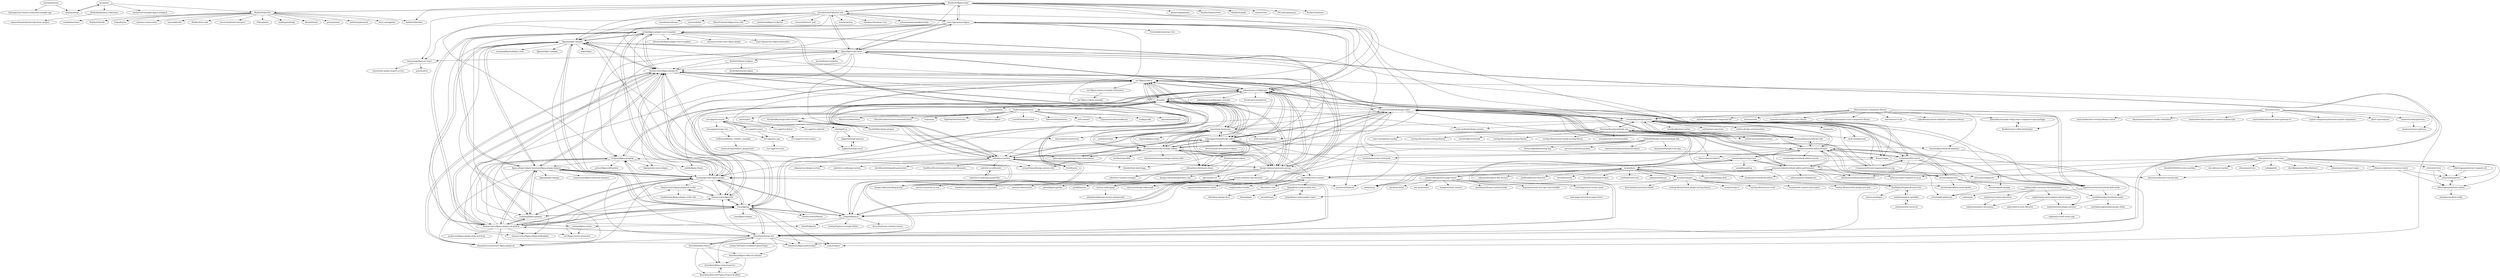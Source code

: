 digraph G {
"BuilderIO/figma-html" -> "BuilderIO/mitosis" ["e"=1]
"BuilderIO/figma-html" -> "BuilderIO/builder" ["e"=1]
"BuilderIO/figma-html" -> "bernaferrari/FigmaToCode"
"BuilderIO/figma-html" -> "react-figma/react-figma"
"BuilderIO/figma-html" -> "plasmicapp/plasmic" ["e"=1]
"BuilderIO/figma-html" -> "BuilderIO/jsx-lite"
"BuilderIO/figma-html" -> "BuilderIO/partytown" ["e"=1]
"BuilderIO/figma-html" -> "mikaelvesavuori/figmagic"
"BuilderIO/figma-html" -> "figma/figma-api-demo"
"BuilderIO/figma-html" -> "figma/plugin-samples"
"BuilderIO/figma-html" -> "six7/figma-tokens"
"BuilderIO/figma-html" -> "BuilderIO/qwik" ["e"=1]
"BuilderIO/figma-html" -> "kazuyaseki/figma-to-react"
"BuilderIO/figma-html" -> "rowyio/rowy" ["e"=1]
"BuilderIO/figma-html" -> "CKGrafico/papanasi"
"react-figma/react-figma" -> "figma/figma-api-demo"
"react-figma/react-figma" -> "mikaelvesavuori/figmagic"
"react-figma/react-figma" -> "figma/plugin-samples"
"react-figma/react-figma" -> "bernaferrari/FigmaToCode"
"react-figma/react-figma" -> "braposo/figma-graphql"
"react-figma/react-figma" -> "BuilderIO/figma-html"
"react-figma/react-figma" -> "yuanqing/create-figma-plugin"
"react-figma/react-figma" -> "FormidableLabs/react-live" ["e"=1]
"react-figma/react-figma" -> "thomas-lowry/figma-plugin-ds"
"react-figma/react-figma" -> "modulz/stitches" ["e"=1]
"react-figma/react-figma" -> "system-ui/theme-ui" ["e"=1]
"react-figma/react-figma" -> "styled-system/styled-system" ["e"=1]
"react-figma/react-figma" -> "seek-oss/vanilla-extract" ["e"=1]
"react-figma/react-figma" -> "seek-oss/playroom" ["e"=1]
"react-figma/react-figma" -> "nirsky/figma-plugin-react-template"
"liaisonjs/liaison" -> "liaisonjs/react-liaison-realworld-example-app"
"liaisonjs/liaison" -> "deeprjs/deepr"
"yuanqing/figma-plugins" -> "figma-plugin-helper-functions/figma-plugin-helpers"
"yuanqing/figma-plugins" -> "yuanqing/create-figma-plugin"
"yuanqing/figma-plugins" -> "thomas-lowry/figma-plugins-on-github"
"yuanqing/figma-plugins" -> "rsms/figplug"
"yuanqing/figma-plugins" -> "thomas-lowry/figma-plugin-ds"
"figma/plugin-samples" -> "thomas-lowry/figma-plugin-ds"
"figma/plugin-samples" -> "thomas-lowry/figma-plugins-on-github"
"figma/plugin-samples" -> "yuanqing/create-figma-plugin"
"figma/plugin-samples" -> "figma-plugin-helper-functions/figma-plugin-helpers"
"figma/plugin-samples" -> "yuanqing/figma-plugins"
"figma/plugin-samples" -> "nirsky/figma-plugin-react-template"
"figma/plugin-samples" -> "rsms/figplug"
"figma/plugin-samples" -> "figma/figma-api-demo"
"figma/plugin-samples" -> "yuanqing/figma-plugins-stats"
"figma/plugin-samples" -> "thomas-lowry/figma-plugin-boilerplate"
"figma/plugin-samples" -> "thomas-lowry/figsvelte"
"figma/plugin-samples" -> "destefanis/design-lint"
"figma/plugin-samples" -> "jongold/figma-js"
"figma/plugin-samples" -> "figma/widget-samples"
"figma/plugin-samples" -> "skpm/skpm" ["e"=1]
"chantastic/sites" -> "chantastic/reactpatterns"
"chantastic/sites" -> "chantastic/react-patterns"
"chantastic/sites" -> "storybookjs/design-system"
"chantastic/sites" -> "kentcdodds/react-testing-library-course" ["e"=1]
"chantastic/sites" -> "ohansemmanuel/react-hooks-cheatsheet" ["e"=1]
"chantastic/sites" -> "humanwhocodes/computer-science-in-javascript" ["e"=1]
"chantastic/sites" -> "kentcdodds/advanced-react-patterns-v2" ["e"=1]
"chantastic/sites" -> "styled-components/awesome-styled-components" ["e"=1]
"chantastic/sites" -> "phuoc-ng/csslayout" ["e"=1]
"chromaui/learnstorybook.com" -> "storybookjs/design-system"
"chromaui/learnstorybook.com" -> "chromaui/learnstorybook-code"
"chromaui/learnstorybook.com" -> "ComponentDriven/componentdriven.org"
"chromaui/learnstorybook.com" -> "styled-system/styled-system" ["e"=1]
"chromaui/learnstorybook.com" -> "testing-library/react-testing-library" ["e"=1]
"chromaui/learnstorybook.com" -> "storybookjs/storybook" ["e"=1]
"chromaui/learnstorybook.com" -> "testing-library/dom-testing-library" ["e"=1]
"chromaui/learnstorybook.com" -> "system-ui/theme-ui" ["e"=1]
"chromaui/learnstorybook.com" -> "seek-oss/playroom" ["e"=1]
"chromaui/learnstorybook.com" -> "storybookjs/storybook-deployer"
"chromaui/learnstorybook.com" -> "mswjs/msw" ["e"=1]
"chromaui/learnstorybook.com" -> "testing-library/react-hooks-testing-library" ["e"=1]
"chromaui/learnstorybook.com" -> "UX-and-I/storybook-design-token"
"chromaui/learnstorybook.com" -> "bvaughn/react-error-boundary" ["e"=1]
"chromaui/learnstorybook.com" -> "react-spring/react-spring" ["e"=1]
"HaikuTeam/animator" -> "diez/diez"
"HaikuTeam/animator" -> "synfig/synfig" ["e"=1]
"HaikuTeam/animator" -> "alyssaxuu/motionity" ["e"=1]
"HaikuTeam/animator" -> "MaurycyLiebner/enve" ["e"=1]
"HaikuTeam/animator" -> "SimonSchubert/LinuxCommandLibrary" ["e"=1]
"HaikuTeam/animator" -> "rive-app/rive-wasm"
"HaikuTeam/animator" -> "mojs/mojs" ["e"=1]
"HaikuTeam/animator" -> "RajSolai/TextSnatcher" ["e"=1]
"HaikuTeam/animator" -> "LottieFiles/lottie-player" ["e"=1]
"HaikuTeam/animator" -> "spirit/spirit"
"HaikuTeam/animator" -> "LottieFiles/lottie-react" ["e"=1]
"HaikuTeam/animator" -> "NatronGitHub/Natron" ["e"=1]
"HaikuTeam/animator" -> "still-scene/t3" ["e"=1]
"HaikuTeam/animator" -> "rgossiaux/svelte-headlessui" ["e"=1]
"HaikuTeam/animator" -> "Pixofield/keyshape-lottie-format"
"Shopify/polaris-tokens" -> "salesforce-ux/theo-example"
"Shopify/polaris-tokens" -> "design-tokens/working-group"
"Shopify/polaris-tokens" -> "didoo/style-dictionary-demo"
"amzn/style-dictionary" -> "salesforce-ux/theo"
"amzn/style-dictionary" -> "design-tokens/community-group"
"amzn/style-dictionary" -> "sturobson/Awesome-Design-Tokens"
"amzn/style-dictionary" -> "lukasoppermann/design-tokens"
"amzn/style-dictionary" -> "six7/figma-tokens"
"amzn/style-dictionary" -> "diez/diez"
"amzn/style-dictionary" -> "didoo/style-dictionary-demo"
"amzn/style-dictionary" -> "mikaelvesavuori/figmagic"
"amzn/style-dictionary" -> "modulz/stitches" ["e"=1]
"amzn/style-dictionary" -> "styled-system/styled-system" ["e"=1]
"amzn/style-dictionary" -> "argyleink/open-props" ["e"=1]
"amzn/style-dictionary" -> "amzn/sketch-constructor" ["e"=1]
"amzn/style-dictionary" -> "frctl/fractal" ["e"=1]
"amzn/style-dictionary" -> "seek-oss/vanilla-extract" ["e"=1]
"amzn/style-dictionary" -> "UX-and-I/storybook-design-token"
"diez/diez" -> "design-tokens/community-group"
"diez/diez" -> "salesforce-ux/theo"
"diez/diez" -> "amzn/style-dictionary"
"diez/diez" -> "sturobson/Awesome-Design-Tokens"
"diez/diez" -> "mikaelvesavuori/figmagic"
"diez/diez" -> "lukasoppermann/design-tokens"
"diez/diez" -> "six7/figma-tokens"
"diez/diez" -> "UX-and-I/storybook-design-token"
"diez/diez" -> "seek-oss/braid-design-system" ["e"=1]
"diez/diez" -> "amzn/sketch-constructor" ["e"=1]
"diez/diez" -> "thomas-lowry/figma-plugin-ds"
"diez/diez" -> "frctl/fractal" ["e"=1]
"diez/diez" -> "ui-js/chromatic"
"diez/diez" -> "HaikuTeam/animator"
"diez/diez" -> "mrmartineau/design-system-utils" ["e"=1]
"six7/figma-tokens" -> "lukasoppermann/design-tokens"
"six7/figma-tokens" -> "design-tokens/community-group"
"six7/figma-tokens" -> "mikaelvesavuori/figmagic"
"six7/figma-tokens" -> "sturobson/Awesome-Design-Tokens"
"six7/figma-tokens" -> "amzn/style-dictionary"
"six7/figma-tokens" -> "thomas-lowry/figma-plugin-ds"
"six7/figma-tokens" -> "salesforce-ux/theo"
"six7/figma-tokens" -> "thomas-lowry/figma-plugins-on-github"
"six7/figma-tokens" -> "destefanis/design-lint"
"six7/figma-tokens" -> "yuanqing/create-figma-plugin"
"six7/figma-tokens" -> "UX-and-I/storybook-design-token"
"six7/figma-tokens" -> "six7/figma-tokens-example-tailwindcss"
"six7/figma-tokens" -> "lukasoppermann/design-token-transformer"
"six7/figma-tokens" -> "diez/diez"
"six7/figma-tokens" -> "figma/plugin-samples"
"salesforce-ux/theo" -> "amzn/style-dictionary"
"salesforce-ux/theo" -> "sturobson/Awesome-Design-Tokens"
"salesforce-ux/theo" -> "design-tokens/community-group"
"salesforce-ux/theo" -> "diez/diez"
"salesforce-ux/theo" -> "mikaelvesavuori/figmagic"
"salesforce-ux/theo" -> "frctl/fractal" ["e"=1]
"salesforce-ux/theo" -> "lukasoppermann/design-tokens"
"salesforce-ux/theo" -> "salesforce-ux/design-system" ["e"=1]
"salesforce-ux/theo" -> "viljamis/vue-design-system" ["e"=1]
"salesforce-ux/theo" -> "six7/figma-tokens"
"salesforce-ux/theo" -> "salesforce-ux/blender"
"salesforce-ux/theo" -> "brainly/html-sketchapp" ["e"=1]
"salesforce-ux/theo" -> "davidhund/styleguide-generators" ["e"=1]
"salesforce-ux/theo" -> "mrmartineau/design-system-utils" ["e"=1]
"salesforce-ux/theo" -> "bradfrost/frontend-guidelines-questionnaire" ["e"=1]
"bernaferrari/FigmaToCode" -> "BuilderIO/figma-html"
"bernaferrari/FigmaToCode" -> "react-figma/react-figma"
"bernaferrari/FigmaToCode" -> "figma/figma-api-demo"
"bernaferrari/FigmaToCode" -> "erluxman/awesomefluttertips" ["e"=1]
"bernaferrari/FigmaToCode" -> "figma/plugin-samples"
"bernaferrari/FigmaToCode" -> "romefrontend/rome" ["e"=1]
"bernaferrari/FigmaToCode" -> "microsoft/fast" ["e"=1]
"bernaferrari/FigmaToCode" -> "KlausSchaefers/figma-low-code" ["e"=1]
"bernaferrari/FigmaToCode" -> "mikaelvesavuori/figmagic"
"bernaferrari/FigmaToCode" -> "aloisdeniel/figma-to-flutter" ["e"=1]
"bernaferrari/FigmaToCode" -> "rrousselGit/river_pod" ["e"=1]
"bernaferrari/FigmaToCode" -> "kazuyaseki/figma-to-react"
"bernaferrari/FigmaToCode" -> "thomas-lowry/figma-plugin-ds"
"bernaferrari/FigmaToCode" -> "leoafarias/fvm" ["e"=1]
"bernaferrari/FigmaToCode" -> "Parabeac/Parabeac-Core" ["e"=1]
"BuilderIO/jsx-lite" -> "natemoo-re/microsite" ["e"=1]
"BuilderIO/jsx-lite" -> "ryansolid/solid" ["e"=1]
"BuilderIO/jsx-lite" -> "BuilderIO/builder" ["e"=1]
"BuilderIO/jsx-lite" -> "BuilderIO/vscode"
"BuilderIO/jsx-lite" -> "BuilderIO/figma-html"
"BuilderIO/jsx-lite" -> "steveruizok/state-designer" ["e"=1]
"BuilderIO/jsx-lite" -> "3Shain/kairo"
"BuilderIO/jsx-lite" -> "malinajs/malinajs" ["e"=1]
"BuilderIO/jsx-lite" -> "blocks/blocks" ["e"=1]
"BuilderIO/jsx-lite" -> "preactjs/wmr" ["e"=1]
"BuilderIO/jsx-lite" -> "matthewp/haunted" ["e"=1]
"BuilderIO/jsx-lite" -> "react-spring/jotai" ["e"=1]
"BuilderIO/jsx-lite" -> "mohebifar/vidact" ["e"=1]
"BuilderIO/jsx-lite" -> "BuilderIO/build."
"BuilderIO/jsx-lite" -> "kripod/otion" ["e"=1]
"storybookjs/design-system" -> "chromaui/learnstorybook.com"
"storybookjs/design-system" -> "UX-and-I/storybook-design-token"
"storybookjs/design-system" -> "pocka/storybook-addon-designs"
"storybookjs/design-system" -> "storybookjs/presets"
"storybookjs/design-system" -> "hipstersmoothie/storybook-dark-mode"
"storybookjs/design-system" -> "seek-oss/braid-design-system" ["e"=1]
"storybookjs/design-system" -> "chromaui/learnstorybook-code"
"storybookjs/design-system" -> "ComponentDriven/csf"
"storybookjs/design-system" -> "storybookjs/frontpage"
"storybookjs/design-system" -> "intuit/auto" ["e"=1]
"storybookjs/design-system" -> "styled-system/styled-system" ["e"=1]
"storybookjs/design-system" -> "storybookjs/react-native" ["e"=1]
"storybookjs/design-system" -> "adobe/react-spectrum" ["e"=1]
"storybookjs/design-system" -> "amzn/style-dictionary"
"storybookjs/design-system" -> "carbon-design-system/carbon" ["e"=1]
"destefanis/auto-theme" -> "destefanis/figma-table-of-contents"
"destefanis/auto-theme" -> "destefanis/Discord-Figma-Project-Scaffold"
"destefanis/auto-theme" -> "destefanis/figma-style-inspector"
"destefanis/auto-theme" -> "destefanis/design-lint"
"storybookjs/presets" -> "storybookjs/frontpage"
"storybookjs/presets" -> "storybookjs/addon-jsx"
"storybookjs/presets" -> "storybookjs/design-system"
"storybookjs/presets" -> "hipstersmoothie/storybook-dark-mode"
"storybookjs/presets" -> "pocka/storybook-addon-designs"
"storybookjs/presets" -> "storybookjs/addon-smart-knobs"
"pocka/storybook-addon-designs" -> "UX-and-I/storybook-design-token"
"pocka/storybook-addon-designs" -> "mertkahyaoglu/storybook-zeplin"
"pocka/storybook-addon-designs" -> "storybookjs/design-system"
"pocka/storybook-addon-designs" -> "atlassian-labs/storybook-addon-performance"
"pocka/storybook-addon-designs" -> "hipstersmoothie/storybook-dark-mode"
"pocka/storybook-addon-designs" -> "rbardini/storybook-addon-playroom"
"pocka/storybook-addon-designs" -> "mikaelvesavuori/figmagic"
"pocka/storybook-addon-designs" -> "storybookjs/testing-react"
"pocka/storybook-addon-designs" -> "ComponentDriven/csf"
"pocka/storybook-addon-designs" -> "storybookjs/presets"
"pocka/storybook-addon-designs" -> "storybookjs/addon-jsx"
"pocka/storybook-addon-designs" -> "storybookjs/storybook-addon-console"
"pocka/storybook-addon-designs" -> "chromaui/learnstorybook-code"
"pocka/storybook-addon-designs" -> "lauthieb/awesome-storybook" ["e"=1]
"pocka/storybook-addon-designs" -> "chrisvxd/story2sketch" ["e"=1]
"mswjs/examples" -> "mswjs/data"
"mswjs/examples" -> "testing-library/eslint-plugin-jest-dom" ["e"=1]
"mswjs/examples" -> "mswjs/msw" ["e"=1]
"mswjs/examples" -> "kentcdodds/remix-kentcdodds"
"mswjs/examples" -> "testing-library/eslint-plugin-testing-library" ["e"=1]
"mswjs/examples" -> "mswjs/mswjs.io"
"mswjs/examples" -> "testing-library/user-event" ["e"=1]
"mswjs/examples" -> "mswjs/node-request-interceptor"
"yuanqing/create-figma-plugin" -> "thomas-lowry/figma-plugin-ds"
"yuanqing/create-figma-plugin" -> "thomas-lowry/figma-plugins-on-github"
"yuanqing/create-figma-plugin" -> "yuanqing/figma-plugins"
"yuanqing/create-figma-plugin" -> "figma/plugin-samples"
"yuanqing/create-figma-plugin" -> "rsms/figplug"
"yuanqing/create-figma-plugin" -> "nirsky/figma-plugin-react-template"
"yuanqing/create-figma-plugin" -> "figma-plugin-helper-functions/figma-plugin-helpers"
"yuanqing/create-figma-plugin" -> "thomas-lowry/figsvelte"
"yuanqing/create-figma-plugin" -> "destefanis/design-lint"
"yuanqing/create-figma-plugin" -> "jongold/figma-js"
"yuanqing/create-figma-plugin" -> "braposo/figma-graphql"
"yuanqing/create-figma-plugin" -> "six7/figma-tokens"
"yuanqing/create-figma-plugin" -> "alexandrtovmach/react-figma-plugin-ds"
"yuanqing/create-figma-plugin" -> "mikaelvesavuori/figmagic"
"yuanqing/create-figma-plugin" -> "thomas-lowry/figma-plugin-ds-svelte"
"rive-app/awesome-rive" -> "wolfenrain/flutter_shaders_example"
"rive-app/rive-wasm" -> "rive-app/rive-react"
"rive-app/rive-wasm" -> "rive-app/rive-cpp"
"rive-app/rive-wasm" -> "rive-app/rive-flutter" ["e"=1]
"rive-app/rive-wasm" -> "rive-app/awesome-rive"
"rive-app/rive-wasm" -> "rive-app/rive-android" ["e"=1]
"HarveyD/react-component-library" -> "jaebradley/example-rollup-react-component-npm-package"
"HarveyD/react-component-library" -> "KaiHotz/react-rollup-boilerplate"
"HarveyD/react-component-library" -> "transitive-bullshit/create-react-library" ["e"=1]
"HarveyD/react-component-library" -> "alexeagleson/template-react-component-library"
"HarveyD/react-component-library" -> "sidv93/react-ts-lib"
"HarveyD/react-component-library" -> "storybookjs/storybook-deployer"
"HarveyD/react-component-library" -> "LukasBombach/tree-shakable-component-library"
"HarveyD/react-component-library" -> "michal-wrzosek/react-component-lib"
"HarveyD/react-component-library" -> "formium/tsdx" ["e"=1]
"HarveyD/react-component-library" -> "storybookjs/design-system"
"mswjs/data" -> "mswjs/examples"
"mswjs/data" -> "jackfranklin/test-data-bot" ["e"=1]
"mswjs/data" -> "storybookjs/testing-react"
"mswjs/data" -> "remeda/remeda" ["e"=1]
"mswjs/data" -> "davidtkramer/typical-data"
"mswjs/data" -> "mswjs/msw-storybook-addon"
"mswjs/data" -> "lukemorales/query-key-factory" ["e"=1]
"mswjs/data" -> "nvh95/jest-preview" ["e"=1]
"mswjs/data" -> "mswjs/msw" ["e"=1]
"mswjs/data" -> "arktypeio/arktype" ["e"=1]
"mswjs/data" -> "toomuchdesign/next-page-tester"
"mswjs/data" -> "capricorn86/happy-dom" ["e"=1]
"layrjs/layr" -> "deeprjs/deepr"
"layrjs/layr" -> "RobinMalfait/lazy-collections"
"layrjs/layr" -> "BuilderIO/jsx-lite"
"layrjs/layr" -> "layrjs/crud-example-app-js-webpack"
"thomas-lowry/figma-plugin-ds" -> "thomas-lowry/figma-plugins-on-github"
"thomas-lowry/figma-plugin-ds" -> "figma/plugin-samples"
"thomas-lowry/figma-plugin-ds" -> "yuanqing/create-figma-plugin"
"thomas-lowry/figma-plugin-ds" -> "rsms/figplug"
"thomas-lowry/figma-plugin-ds" -> "alexandrtovmach/react-figma-plugin-ds"
"thomas-lowry/figma-plugin-ds" -> "figma-plugin-helper-functions/figma-plugin-helpers"
"thomas-lowry/figma-plugin-ds" -> "yuanqing/figma-plugins"
"thomas-lowry/figma-plugin-ds" -> "nirsky/figma-plugin-react-template"
"thomas-lowry/figma-plugin-ds" -> "thomas-lowry/figsvelte"
"thomas-lowry/figma-plugin-ds" -> "thomas-lowry/themer"
"thomas-lowry/figma-plugin-ds" -> "six7/figma-tokens"
"thomas-lowry/figma-plugin-ds" -> "thomas-lowry/figma-plugin-boilerplate"
"thomas-lowry/figma-plugin-ds" -> "rsms/scripter"
"thomas-lowry/figma-plugin-ds" -> "destefanis/design-lint"
"thomas-lowry/figma-plugin-ds" -> "jongold/figma-js"
"figma/figma-api-demo" -> "react-figma/react-figma"
"figma/figma-api-demo" -> "figma/plugin-samples"
"figma/figma-api-demo" -> "jongold/figma-js"
"figma/figma-api-demo" -> "mikaelvesavuori/figmagic"
"figma/figma-api-demo" -> "braposo/figma-graphql"
"figma/figma-api-demo" -> "bernaferrari/FigmaToCode"
"figma/figma-api-demo" -> "B3nnyL/figgo"
"figma/figma-api-demo" -> "kysely/framer-modules" ["e"=1]
"figma/figma-api-demo" -> "brainly/html-sketchapp" ["e"=1]
"figma/figma-api-demo" -> "BuilderIO/html-to-figma"
"figma/figma-api-demo" -> "salesforce-ux/theo"
"figma/figma-api-demo" -> "yuanqing/create-figma-plugin"
"figma/figma-api-demo" -> "fabe/gatsby-source-figma"
"figma/figma-api-demo" -> "kazuyaseki/figma-to-react"
"figma/figma-api-demo" -> "thomas-lowry/figma-plugin-ds"
"sturobson/Awesome-Design-Tokens" -> "design-tokens/community-group"
"sturobson/Awesome-Design-Tokens" -> "salesforce-ux/theo"
"sturobson/Awesome-Design-Tokens" -> "amzn/style-dictionary"
"sturobson/Awesome-Design-Tokens" -> "six7/figma-tokens"
"sturobson/Awesome-Design-Tokens" -> "lukasoppermann/design-tokens"
"sturobson/Awesome-Design-Tokens" -> "mikaelvesavuori/figmagic"
"sturobson/Awesome-Design-Tokens" -> "diez/diez"
"sturobson/Awesome-Design-Tokens" -> "UX-and-I/storybook-design-token"
"sturobson/Awesome-Design-Tokens" -> "Shopify/polaris-tokens"
"sturobson/Awesome-Design-Tokens" -> "didoo/style-dictionary-demo"
"sturobson/Awesome-Design-Tokens" -> "mrmartineau/design-system-utils" ["e"=1]
"sturobson/Awesome-Design-Tokens" -> "B3nnyL/figgo"
"sturobson/Awesome-Design-Tokens" -> "zachleat/speedlify" ["e"=1]
"sturobson/Awesome-Design-Tokens" -> "honzatmn/awesome-design-systems-jobs"
"sturobson/Awesome-Design-Tokens" -> "lukasoppermann/design-token-transformer"
"chromaui/learnstorybook-code" -> "chromaui/learnstorybook.com"
"chromaui/learnstorybook-code" -> "pocka/storybook-addon-designs"
"chromaui/learnstorybook-code" -> "storybookjs/design-system"
"deeprjs/deepr" -> "layrjs/layr"
"spirit/spirit" -> "inlet/spirit.js"
"uber/react-view" -> "moroshko/react-scanner"
"uber/react-view" -> "uber/base-design-docs"
"atlassian/tangerine" -> "albertogasparin/react-adone"
"ComponentDriven/componentdriven.org" -> "ComponentDriven/csf"
"ComponentDriven/componentdriven.org" -> "chromaui/learnstorybook.com"
"ComponentDriven/componentdriven.org" -> "UX-and-I/storybook-design-token"
"ComponentDriven/componentdriven.org" -> "storybookjs/presets"
"ComponentDriven/componentdriven.org" -> "storybookjs/design-system"
"mikaelvesavuori/figmagic" -> "B3nnyL/figgo"
"mikaelvesavuori/figmagic" -> "lukasoppermann/design-tokens"
"mikaelvesavuori/figmagic" -> "six7/figma-tokens"
"mikaelvesavuori/figmagic" -> "braposo/figma-graphql"
"mikaelvesavuori/figmagic" -> "sturobson/Awesome-Design-Tokens"
"mikaelvesavuori/figmagic" -> "mikaelvesavuori/figmagic-example"
"mikaelvesavuori/figmagic" -> "salesforce-ux/theo"
"mikaelvesavuori/figmagic" -> "diez/diez"
"mikaelvesavuori/figmagic" -> "react-figma/react-figma"
"mikaelvesavuori/figmagic" -> "design-tokens/community-group"
"mikaelvesavuori/figmagic" -> "figma/figma-api-demo"
"mikaelvesavuori/figmagic" -> "jxnblk/figma-theme"
"mikaelvesavuori/figmagic" -> "PavelLaptev/wunderzin"
"mikaelvesavuori/figmagic" -> "yuanqing/create-figma-plugin"
"mikaelvesavuori/figmagic" -> "pocka/storybook-addon-designs"
"lukasoppermann/design-tokens" -> "six7/figma-tokens"
"lukasoppermann/design-tokens" -> "lukasoppermann/design-token-transformer"
"lukasoppermann/design-tokens" -> "design-tokens/community-group"
"lukasoppermann/design-tokens" -> "mikaelvesavuori/figmagic"
"lukasoppermann/design-tokens" -> "amzn/style-dictionary"
"lukasoppermann/design-tokens" -> "sturobson/Awesome-Design-Tokens"
"lukasoppermann/design-tokens" -> "divriots/style-dictionary-to-figma"
"lukasoppermann/design-tokens" -> "salesforce-ux/theo"
"lukasoppermann/design-tokens" -> "didoo/style-dictionary-demo"
"lukasoppermann/design-tokens" -> "diez/diez"
"lukasoppermann/design-tokens" -> "destefanis/design-lint"
"lukasoppermann/design-tokens" -> "UX-and-I/storybook-design-token"
"lukasoppermann/design-tokens" -> "B3nnyL/figgo"
"lukasoppermann/design-tokens" -> "yuanqing/create-figma-plugin"
"lukasoppermann/design-tokens" -> "moroshko/react-scanner"
"primer/figma-action" -> "six7/figma-assets-generator"
"storybookjs/storybook-deployer" -> "hipstersmoothie/storybook-dark-mode"
"storybookjs/storybook-deployer" -> "mswjs/msw-storybook-addon"
"braposo/figma-graphql" -> "jongold/figma-js"
"braposo/figma-graphql" -> "tiltshift/figmint"
"braposo/figma-graphql" -> "primer/figma-action"
"braposo/figma-graphql" -> "six7/figma-assets-generator"
"braposo/figma-graphql" -> "fabe/gatsby-source-figma"
"braposo/figma-graphql" -> "rsms/figplug"
"braposo/figma-graphql" -> "mikaelvesavuori/figmagic"
"braposo/figma-graphql" -> "primer/figma-diff-probot"
"braposo/figma-graphql" -> "figma-plugin-helper-functions/figma-plugin-helpers"
"braposo/figma-graphql" -> "jxnblk/figma-theme"
"rive-app/rive-react" -> "rive-app/rive-wasm"
"rive-app/rive-react" -> "rive-app/rive-react-native" ["e"=1]
"rive-app/rive-react" -> "rive-app/rive-cpp"
"atlassian-labs/storybook-addon-performance" -> "atlassian-labs/compiled-css-in-js" ["e"=1]
"atlassian-labs/storybook-addon-performance" -> "rbardini/storybook-addon-playroom"
"atlassian-labs/storybook-addon-performance" -> "pocka/storybook-addon-designs"
"atlassian-labs/storybook-addon-performance" -> "UX-and-I/storybook-design-token"
"atlassian-labs/storybook-addon-performance" -> "moroshko/react-scanner"
"atlassian-labs/storybook-addon-performance" -> "TheMightyPenguin/dessert-box"
"atlassian-labs/storybook-addon-performance" -> "kripod/react-polymorphic-types"
"atlassian-labs/storybook-addon-performance" -> "atlassian-labs/react-loosely-lazy"
"atlassian-labs/storybook-addon-performance" -> "atlassian/changesets" ["e"=1]
"atlassian-labs/storybook-addon-performance" -> "atlassian/yarn-deduplicate" ["e"=1]
"atlassian-labs/storybook-addon-performance" -> "mertkahyaoglu/storybook-zeplin"
"atlassian-labs/storybook-addon-performance" -> "storybookjs/testing-react"
"RobinMalfait/lazy-collections" -> "adamwathan/tailwind-take-home-project"
"UX-and-I/storybook-design-token" -> "pocka/storybook-addon-designs"
"UX-and-I/storybook-design-token" -> "storybookjs/design-system"
"UX-and-I/storybook-design-token" -> "sturobson/Awesome-Design-Tokens"
"UX-and-I/storybook-design-token" -> "hipstersmoothie/storybook-dark-mode"
"UX-and-I/storybook-design-token" -> "design-tokens/community-group"
"UX-and-I/storybook-design-token" -> "ComponentDriven/csf"
"UX-and-I/storybook-design-token" -> "salesforce-ux/theo"
"UX-and-I/storybook-design-token" -> "six7/figma-tokens"
"UX-and-I/storybook-design-token" -> "atlassian-labs/storybook-addon-performance"
"UX-and-I/storybook-design-token" -> "mikaelvesavuori/figmagic"
"UX-and-I/storybook-design-token" -> "lukasoppermann/design-tokens"
"UX-and-I/storybook-design-token" -> "didoo/style-dictionary-demo"
"UX-and-I/storybook-design-token" -> "lauthieb/awesome-storybook" ["e"=1]
"UX-and-I/storybook-design-token" -> "chrisvxd/story2sketch" ["e"=1]
"UX-and-I/storybook-design-token" -> "storybookjs/addon-smart-knobs"
"design-tokens/community-group" -> "sturobson/Awesome-Design-Tokens"
"design-tokens/community-group" -> "six7/figma-tokens"
"design-tokens/community-group" -> "amzn/style-dictionary"
"design-tokens/community-group" -> "lukasoppermann/design-tokens"
"design-tokens/community-group" -> "salesforce-ux/theo"
"design-tokens/community-group" -> "diez/diez"
"design-tokens/community-group" -> "mikaelvesavuori/figmagic"
"design-tokens/community-group" -> "UX-and-I/storybook-design-token"
"design-tokens/community-group" -> "design-tokens/designtokens.org"
"design-tokens/community-group" -> "yuanqing/create-figma-plugin"
"design-tokens/community-group" -> "thomas-lowry/figma-plugin-ds"
"design-tokens/community-group" -> "openui/open-ui" ["e"=1]
"design-tokens/community-group" -> "universal-design-tokens/udt"
"design-tokens/community-group" -> "system-ui/theme-specification"
"design-tokens/community-group" -> "moroshko/react-scanner"
"toomuchdesign/next-page-tester" -> "scottrippey/next-router-mock"
"toomuchdesign/next-page-tester" -> "rjyo/next-boost" ["e"=1]
"toomuchdesign/next-page-tester" -> "Xunnamius/next-test-api-route-handler"
"toomuchdesign/next-page-tester" -> "swc-project/jest" ["e"=1]
"toomuchdesign/next-page-tester" -> "mswjs/data"
"toomuchdesign/next-page-tester" -> "hoangvvo/next-connect" ["e"=1]
"toomuchdesign/next-page-tester" -> "matthiaaas/framer-motion-hooks"
"BuilderIO/html-to-figma" -> "ilyalesik/awesome-figma"
"BuilderIO/html-to-figma" -> "thomas-lowry/figma-plugin-ds"
"figma-plugin-helper-functions/figma-plugin-helpers" -> "yuanqing/figma-plugins"
"figma-plugin-helper-functions/figma-plugin-helpers" -> "thomas-lowry/figma-plugins-on-github"
"figma-plugin-helper-functions/figma-plugin-helpers" -> "thomas-lowry/figma-plugin-ds"
"figma-plugin-helper-functions/figma-plugin-helpers" -> "nirsky/figma-plugin-react-template"
"figma-plugin-helper-functions/figma-plugin-helpers" -> "rsms/figplug"
"figma-plugin-helper-functions/figma-plugin-helpers" -> "figma/plugin-typings"
"figma-plugin-helper-functions/figma-plugin-helpers" -> "yuanqing/create-figma-plugin"
"figma-plugin-helper-functions/figma-plugin-helpers" -> "figma/plugin-samples"
"figma-plugin-helper-functions/figma-plugin-helpers" -> "renancamm/figma-reattache-instance"
"figma-plugin-helper-functions/figma-plugin-helpers" -> "alexandrtovmach/react-figma-plugin-ds"
"thomas-lowry/figma-plugin-ds-svelte" -> "thomas-lowry/figsvelte"
"thomas-lowry/figma-plugin-ds-svelte" -> "candidosales/figma-plugin-svelte-vite"
"kazuyaseki/figma-to-react" -> "uhyo/eslint-plugin-import-access" ["e"=1]
"kazuyaseki/figma-to-react" -> "qrac/minista" ["e"=1]
"atlassian/react-sweet-state" -> "albertogasparin/react-magnetic-di"
"atlassian/react-sweet-state" -> "atlassian-labs/react-resource-router"
"atlassian/react-sweet-state" -> "atlassian/tangerine"
"atlassian/react-sweet-state" -> "atlassian-labs/compiled-css-in-js" ["e"=1]
"atlassian/react-sweet-state" -> "atlassian-labs/storybook-addon-performance"
"atlassian/react-sweet-state" -> "albertogasparin/react-adone"
"atlassian/react-sweet-state" -> "dai-shi/react-tracked" ["e"=1]
"atlassian/react-sweet-state" -> "atlassian/stricter"
"atlassian/react-sweet-state" -> "boltpkg/bolt" ["e"=1]
"atlassian/react-sweet-state" -> "davidkpiano/useEffectReducer" ["e"=1]
"atlassian/react-sweet-state" -> "atlassian/extract-react-types"
"atlassian/react-sweet-state" -> "atlassian-labs/react-loosely-lazy"
"atlassian/react-sweet-state" -> "stricter/stricter"
"atlassian/react-sweet-state" -> "atlassian/changesets" ["e"=1]
"atlassian/react-sweet-state" -> "bluebill1049/little-state-machine" ["e"=1]
"moroshko/react-scanner" -> "rangle/radius-tracker"
"moroshko/react-scanner" -> "segmentio/dependency-report"
"moroshko/react-scanner" -> "kripod/react-polymorphic-box"
"moroshko/react-scanner" -> "TheMightyPenguin/dessert-box"
"moroshko/react-scanner" -> "atlassian-labs/storybook-addon-performance"
"moroshko/react-scanner" -> "uber/react-view"
"system-ui/theme-specification" -> "system-ui/designql"
"system-ui/theme-specification" -> "design-tokens/working-group"
"system-ui/theme-specification" -> "system-ui/system-ui.com"
"system-ui/theme-specification" -> "universal-design-tokens/udt"
"system-ui/theme-specification" -> "standard-components/standard-components"
"system-ui/theme-specification" -> "system-ui/theme-ui" ["e"=1]
"system-ui/theme-specification" -> "smooth-code/xstyled" ["e"=1]
"system-ui/theme-specification" -> "johno/digital-garden" ["e"=1]
"system-ui/theme-specification" -> "jxnblk/layouts"
"hipstersmoothie/storybook-dark-mode" -> "storybookjs/addon-jsx"
"hipstersmoothie/storybook-dark-mode" -> "mertkahyaoglu/storybook-zeplin"
"hipstersmoothie/storybook-dark-mode" -> "UX-and-I/storybook-design-token"
"hipstersmoothie/storybook-dark-mode" -> "pocka/storybook-addon-designs"
"rsms/figplug" -> "thomas-lowry/figma-plugin-ds"
"rsms/figplug" -> "yuanqing/create-figma-plugin"
"rsms/figplug" -> "figma-plugin-helper-functions/figma-plugin-helpers"
"rsms/figplug" -> "thomas-lowry/figma-plugins-on-github"
"rsms/figplug" -> "yuanqing/figma-plugins"
"rsms/figplug" -> "nirsky/figma-plugin-react-template"
"rsms/figplug" -> "braposo/figma-graphql"
"rsms/figplug" -> "thomas-lowry/figsvelte"
"rsms/figplug" -> "rsms/scripter"
"rsms/figplug" -> "rsms/figma-plugins"
"rsms/figplug" -> "six7/figma-assets-generator"
"rsms/figplug" -> "destefanis/design-lint"
"rsms/figplug" -> "jongold/figma-js"
"rsms/figplug" -> "brianlovin/figma-github-data"
"rsms/figplug" -> "thomas-lowry/themer"
"zeplin/zeplin-extension-documentation" -> "zeplin/zem"
"zeplin/zeplin-extension-documentation" -> "zeplin/react-native-extension"
"zeplin/zeplin-extension-documentation" -> "zeplin/stylesheet-extensions"
"zeplin/zeplin-extension-documentation" -> "zeplin/emoji-autocomplete-sketch-plugin"
"zeplin/zeplin-extension-documentation" -> "zeplin/fastlane-plugin-notarize"
"mertkahyaoglu/storybook-zeplin" -> "mertkahyaoglu/zeplin-google-slides"
"mertkahyaoglu/storybook-zeplin" -> "zeplin/fastlane-plugin-notarize"
"TheMightyPenguin/dessert-box" -> "wayfair/rainbow-sprinkles"
"TheMightyPenguin/dessert-box" -> "mirror-xyz/degen" ["e"=1]
"storybookjs/testing-react" -> "mswjs/data"
"storybookjs/testing-react" -> "pocka/storybook-addon-designs"
"storybookjs/testing-react" -> "yannbf/mealdrop"
"storybookjs/testing-react" -> "moroshko/react-scanner"
"storybookjs/testing-react" -> "atlassian-labs/storybook-addon-performance"
"ComponentDriven/csf" -> "ComponentDriven/componentdriven.org"
"ComponentDriven/csf" -> "UX-and-I/storybook-design-token"
"ComponentDriven/csf" -> "pocka/storybook-addon-designs"
"ComponentDriven/csf" -> "storybookjs/design-system"
"ComponentDriven/csf" -> "hipstersmoothie/storybook-dark-mode"
"ComponentDriven/csf" -> "storybookjs/presets"
"ComponentDriven/csf" -> "rbardini/storybook-addon-playroom"
"AdobeXD/design-system-package-dsp" -> "material-foundation/material-tokens"
"AdobeXD/design-system-package-dsp" -> "demianborba/spectrum-dsp"
"AdobeXD/design-system-package-dsp" -> "design-tokens/community-group"
"AdobeXD/design-system-package-dsp" -> "design-tokens/working-group"
"AdobeXD/design-system-package-dsp" -> "foxbox-digital/bootstrap-dsp"
"AdobeXD/design-system-package-dsp" -> "sturobson/Awesome-Design-Tokens"
"AdobeXD/design-system-package-dsp" -> "sproutsocial/seeds-packets"
"scottrippey/next-router-mock" -> "next-page-tester/next-page-tester"
"wolfenrain/flutter_shaders_example" -> "renancaraujo/shaders_playground"
"chantastic/reactpatterns" -> "chantastic/react-patterns"
"stricter/stricter" -> "atlassian/tangerine"
"stricter/stricter" -> "albertogasparin/react-adone"
"thomas-lowry/figma-plugins-on-github" -> "thomas-lowry/figma-plugin-ds"
"thomas-lowry/figma-plugins-on-github" -> "yuanqing/create-figma-plugin"
"thomas-lowry/figma-plugins-on-github" -> "figma/plugin-samples"
"thomas-lowry/figma-plugins-on-github" -> "figma-plugin-helper-functions/figma-plugin-helpers"
"thomas-lowry/figma-plugins-on-github" -> "yuanqing/figma-plugins"
"thomas-lowry/figma-plugins-on-github" -> "rsms/figplug"
"thomas-lowry/figma-plugins-on-github" -> "nirsky/figma-plugin-react-template"
"thomas-lowry/figma-plugins-on-github" -> "alexandrtovmach/react-figma-plugin-ds"
"thomas-lowry/figma-plugins-on-github" -> "destefanis/design-lint"
"thomas-lowry/figma-plugins-on-github" -> "jackiecorn/figma-plugin-drag-and-drop"
"thomas-lowry/figma-plugins-on-github" -> "braposo/figma-graphql"
"thomas-lowry/figma-plugins-on-github" -> "thomas-lowry/figma-plugin-boilerplate"
"thomas-lowry/figma-plugins-on-github" -> "brianlovin/figma-github-data"
"thomas-lowry/figma-plugins-on-github" -> "thomas-lowry/figsvelte"
"thomas-lowry/figma-plugins-on-github" -> "thomas-lowry/figma-plugin-ds-svelte"
"jongold/figma-js" -> "braposo/figma-graphql"
"jongold/figma-js" -> "rsms/figplug"
"jongold/figma-js" -> "tiltshift/figmint"
"jongold/figma-js" -> "thomas-lowry/figma-plugin-ds"
"jongold/figma-js" -> "broccolini/react-website-starter" ["e"=1]
"jongold/figma-js" -> "figma/figma-api-demo"
"jongold/figma-js" -> "yuanqing/create-figma-plugin"
"jongold/figma-js" -> "primer/figma-action"
"jongold/figma-js" -> "tcodina/Figma-to-Google-Slides"
"nirsky/figma-plugin-react-template" -> "figma-plugin-helper-functions/figma-plugin-helpers"
"nirsky/figma-plugin-react-template" -> "thomas-lowry/figma-plugin-ds"
"nirsky/figma-plugin-react-template" -> "yuanqing/create-figma-plugin"
"nirsky/figma-plugin-react-template" -> "rsms/figplug"
"nirsky/figma-plugin-react-template" -> "thomas-lowry/figma-plugins-on-github"
"nirsky/figma-plugin-react-template" -> "alexandrtovmach/react-figma-plugin-ds"
"nirsky/figma-plugin-react-template" -> "destefanis/design-lint"
"nirsky/figma-plugin-react-template" -> "figma/plugin-samples"
"nirsky/figma-plugin-react-template" -> "dittowords/figma-plugin-react-template"
"nirsky/figma-plugin-react-template" -> "mtmeyer/create-react-figma-plugin"
"nirsky/figma-plugin-react-template" -> "react-figma/react-figma-boilerplate"
"nirsky/figma-plugin-react-template" -> "thomas-lowry/figsvelte"
"zeplin/emoji-autocomplete-sketch-plugin" -> "zeplin/fastlane-plugin-notarize"
"zeplin/emoji-autocomplete-sketch-plugin" -> "sigtm/sketch-style-libraries" ["e"=1]
"jaebradley/example-rollup-react-component-npm-package" -> "KaiHotz/react-rollup-boilerplate"
"destefanis/design-lint" -> "destefanis/figma-table-of-contents"
"destefanis/design-lint" -> "destefanis/auto-theme"
"destefanis/design-lint" -> "nirsky/figma-plugin-react-template"
"destefanis/design-lint" -> "rsms/figplug"
"destefanis/design-lint" -> "destefanis/figma-style-inspector"
"destefanis/design-lint" -> "thomas-lowry/figma-plugins-on-github"
"destefanis/design-lint" -> "figma-plugin-helper-functions/figma-plugin-helpers"
"destefanis/design-lint" -> "brianlovin/figma-github-data"
"destefanis/design-lint" -> "thomas-lowry/figma-plugin-ds"
"destefanis/design-lint" -> "yuanqing/create-figma-plugin"
"destefanis/design-lint" -> "tushar7d/Project-Scaffold-Figma-Plugin"
"destefanis/design-lint" -> "rsms/scripter"
"destefanis/design-lint" -> "thomas-lowry/figsvelte"
"destefanis/design-lint" -> "six7/figma-tokens"
"destefanis/design-lint" -> "alexandrtovmach/react-figma-plugin-ds"
"B3nnyL/figgo" -> "mikaelvesavuori/figmagic"
"B3nnyL/figgo" -> "brianlovin/figma-github-data"
"B3nnyL/figgo" -> "jongold/figma-js"
"thomas-lowry/figsvelte" -> "thomas-lowry/figma-plugin-ds-svelte"
"thomas-lowry/figsvelte" -> "thomas-lowry/figma-plugin-ds"
"thomas-lowry/figsvelte" -> "rsms/figplug"
"thomas-lowry/figsvelte" -> "figma-plugin-helper-functions/figma-plugin-helpers"
"zeplin/react-native-extension" -> "zeplin/stylesheet-extensions"
"Pixofield/keyshape-plugins" -> "Pixofield/keyshape-lottie-format"
"atlassian-labs/react-resource-router" -> "atlassian-labs/react-loosely-lazy"
"atlassian-labs/react-resource-router" -> "albertogasparin/react-adone"
"atlassian-labs/react-resource-router" -> "atlassian/tangerine"
"didoo/style-dictionary-demo" -> "salesforce-ux/theo-example"
"kripod/react-polymorphic-box" -> "kripod/react-polymorphic-types"
"kripod/react-polymorphic-box" -> "kripod/glaze" ["e"=1]
"kripod/react-polymorphic-box" -> "joe-bell/raam" ["e"=1]
"salesforce-ux/blender" -> "salesforce-ux/design-properties"
"salesforce-ux/design-properties" -> "salesforce-ux/blender"
"alexandrtovmach/react-figma-plugin-ds" -> "thomas-lowry/figma-plugin-ds"
"six7/figma-tokens-example-tailwindcss" -> "six7/figma-tokens-example"
"rive-app/rive-cpp" -> "rive-app/rive-tizen"
"wayfair/rainbow-sprinkles" -> "TheMightyPenguin/dessert-box"
"wayfair/rainbow-sprinkles" -> "astahmer/box-extractor"
"inlet/spirit.js" -> "biggerboat/navigator.js"
"inlet/spirit.js" -> "biggerboat/injector.js"
"zeplin/fastlane-plugin-notarize" -> "zeplin/microsoft-teams-app"
"kripod/react-polymorphic-types" -> "kripod/react-polymorphic-box"
"KaiHotz/react-rollup-boilerplate" -> "jaebradley/example-rollup-react-component-npm-package"
"destefanis/figma-table-of-contents" -> "destefanis/figma-style-inspector"
"destefanis/figma-table-of-contents" -> "destefanis/Discord-Figma-Project-Scaffold"
"system-ui/designql" -> "system-ui/theme-specification"
"system-ui/designql" -> "johnpolacek/design-system-playground"
"lukasoppermann/design-token-transformer" -> "lukasoppermann/design-tokens"
"astahmer/box-extractor" -> "wayfair/rainbow-sprinkles"
"destefanis/Discord-Figma-Project-Scaffold" -> "destefanis/figma-style-inspector"
"destefanis/figma-style-inspector" -> "destefanis/Discord-Figma-Project-Scaffold"
"Pixofield/keyshape-lottie-format" -> "Pixofield/keyshape-plugins"
"albertogasparin/react-magnetic-di" -> "atlassian/tangerine"
"biggerboat/injector.js" -> "biggerboat/navigator.js"
"biggerboat/navigator.js" -> "biggerboat/injector.js"
"albertogasparin/react-adone" -> "atlassian/tangerine"
"albertogasparin/react-adone" -> "petegleeson/dont-really"
"BuilderIO/figma-html" ["l"="25.236,-32.532"]
"BuilderIO/mitosis" ["l"="26.481,-25.81"]
"BuilderIO/builder" ["l"="26.312,-25.76"]
"bernaferrari/FigmaToCode" ["l"="25.206,-32.55"]
"react-figma/react-figma" ["l"="25.182,-32.527"]
"plasmicapp/plasmic" ["l"="26.205,-25.692"]
"BuilderIO/jsx-lite" ["l"="25.341,-32.576"]
"BuilderIO/partytown" ["l"="26.554,-25.805"]
"mikaelvesavuori/figmagic" ["l"="25.12,-32.486"]
"figma/figma-api-demo" ["l"="25.153,-32.527"]
"figma/plugin-samples" ["l"="25.16,-32.558"]
"six7/figma-tokens" ["l"="25.105,-32.495"]
"BuilderIO/qwik" ["l"="26.659,-25.888"]
"kazuyaseki/figma-to-react" ["l"="25.239,-32.564"]
"rowyio/rowy" ["l"="32.579,-26.427"]
"CKGrafico/papanasi" ["l"="25.302,-32.53"]
"braposo/figma-graphql" ["l"="25.096,-32.549"]
"yuanqing/create-figma-plugin" ["l"="25.117,-32.539"]
"FormidableLabs/react-live" ["l"="25.814,-26.156"]
"thomas-lowry/figma-plugin-ds" ["l"="25.136,-32.549"]
"modulz/stitches" ["l"="26.01,-25.896"]
"system-ui/theme-ui" ["l"="25.915,-25.982"]
"styled-system/styled-system" ["l"="25.879,-26.02"]
"seek-oss/vanilla-extract" ["l"="26.09,-25.894"]
"seek-oss/playroom" ["l"="25.904,-25.948"]
"nirsky/figma-plugin-react-template" ["l"="25.151,-32.572"]
"liaisonjs/liaison" ["l"="25.535,-32.622"]
"liaisonjs/react-liaison-realworld-example-app" ["l"="25.563,-32.624"]
"deeprjs/deepr" ["l"="25.487,-32.62"]
"yuanqing/figma-plugins" ["l"="25.113,-32.564"]
"figma-plugin-helper-functions/figma-plugin-helpers" ["l"="25.135,-32.574"]
"thomas-lowry/figma-plugins-on-github" ["l"="25.128,-32.563"]
"rsms/figplug" ["l"="25.117,-32.577"]
"yuanqing/figma-plugins-stats" ["l"="25.192,-32.596"]
"thomas-lowry/figma-plugin-boilerplate" ["l"="25.155,-32.588"]
"thomas-lowry/figsvelte" ["l"="25.133,-32.586"]
"destefanis/design-lint" ["l"="25.132,-32.534"]
"jongold/figma-js" ["l"="25.097,-32.567"]
"figma/widget-samples" ["l"="25.208,-32.589"]
"skpm/skpm" ["l"="9.247,-34.131"]
"chantastic/sites" ["l"="25.293,-32.347"]
"chantastic/reactpatterns" ["l"="25.341,-32.33"]
"chantastic/react-patterns" ["l"="25.335,-32.35"]
"storybookjs/design-system" ["l"="25.172,-32.365"]
"kentcdodds/react-testing-library-course" ["l"="27.127,-24.486"]
"ohansemmanuel/react-hooks-cheatsheet" ["l"="25.896,-26.377"]
"humanwhocodes/computer-science-in-javascript" ["l"="27.858,-19.708"]
"kentcdodds/advanced-react-patterns-v2" ["l"="27.909,-29.497"]
"styled-components/awesome-styled-components" ["l"="25.656,-26.162"]
"phuoc-ng/csslayout" ["l"="26.332,-25.61"]
"chromaui/learnstorybook.com" ["l"="25.21,-32.359"]
"chromaui/learnstorybook-code" ["l"="25.178,-32.341"]
"ComponentDriven/componentdriven.org" ["l"="25.18,-32.39"]
"testing-library/react-testing-library" ["l"="26.129,-26.246"]
"storybookjs/storybook" ["l"="26.827,-26.238"]
"testing-library/dom-testing-library" ["l"="26.027,-26.137"]
"storybookjs/storybook-deployer" ["l"="25.191,-32.289"]
"mswjs/msw" ["l"="26.208,-26.057"]
"testing-library/react-hooks-testing-library" ["l"="25.972,-26.162"]
"UX-and-I/storybook-design-token" ["l"="25.113,-32.411"]
"bvaughn/react-error-boundary" ["l"="25.951,-26.084"]
"react-spring/react-spring" ["l"="25.927,-26.163"]
"HaikuTeam/animator" ["l"="24.941,-32.554"]
"diez/diez" ["l"="25.056,-32.487"]
"synfig/synfig" ["l"="-13.451,27.338"]
"alyssaxuu/motionity" ["l"="29.385,-27.325"]
"MaurycyLiebner/enve" ["l"="-13.418,27.395"]
"SimonSchubert/LinuxCommandLibrary" ["l"="-28.795,-24.032"]
"rive-app/rive-wasm" ["l"="24.856,-32.628"]
"mojs/mojs" ["l"="26.648,-26.342"]
"RajSolai/TextSnatcher" ["l"="-28.773,-24.027"]
"LottieFiles/lottie-player" ["l"="29.873,-26.575"]
"spirit/spirit" ["l"="24.859,-32.561"]
"LottieFiles/lottie-react" ["l"="29.852,-26.6"]
"NatronGitHub/Natron" ["l"="-13.447,27.365"]
"still-scene/t3" ["l"="-13.294,27.277"]
"rgossiaux/svelte-headlessui" ["l"="26.887,-30.385"]
"Pixofield/keyshape-lottie-format" ["l"="24.917,-32.584"]
"Shopify/polaris-tokens" ["l"="25.021,-32.418"]
"salesforce-ux/theo-example" ["l"="25.038,-32.405"]
"design-tokens/working-group" ["l"="24.964,-32.425"]
"didoo/style-dictionary-demo" ["l"="25.068,-32.422"]
"amzn/style-dictionary" ["l"="25.103,-32.442"]
"salesforce-ux/theo" ["l"="25.081,-32.479"]
"design-tokens/community-group" ["l"="25.057,-32.457"]
"sturobson/Awesome-Design-Tokens" ["l"="25.076,-32.452"]
"lukasoppermann/design-tokens" ["l"="25.095,-32.464"]
"argyleink/open-props" ["l"="29.228,-27.035"]
"amzn/sketch-constructor" ["l"="9.267,-34.105"]
"frctl/fractal" ["l"="13.792,-33.918"]
"seek-oss/braid-design-system" ["l"="25.885,-25.829"]
"ui-js/chromatic" ["l"="25.013,-32.49"]
"mrmartineau/design-system-utils" ["l"="7.562,-22.958"]
"six7/figma-tokens-example-tailwindcss" ["l"="25.036,-32.524"]
"lukasoppermann/design-token-transformer" ["l"="25.123,-32.463"]
"salesforce-ux/design-system" ["l"="29.68,-35.427"]
"viljamis/vue-design-system" ["l"="16.246,-10.763"]
"salesforce-ux/blender" ["l"="25.008,-32.506"]
"brainly/html-sketchapp" ["l"="9.288,-34.185"]
"davidhund/styleguide-generators" ["l"="13.858,-33.894"]
"bradfrost/frontend-guidelines-questionnaire" ["l"="13.874,-33.952"]
"erluxman/awesomefluttertips" ["l"="-33.774,22.725"]
"romefrontend/rome" ["l"="26.225,-25.895"]
"microsoft/fast" ["l"="26.47,-25.848"]
"KlausSchaefers/figma-low-code" ["l"="32.368,-25.942"]
"aloisdeniel/figma-to-flutter" ["l"="-33.49,22.701"]
"rrousselGit/river_pod" ["l"="-33.644,22.769"]
"leoafarias/fvm" ["l"="-33.633,22.753"]
"Parabeac/Parabeac-Core" ["l"="25.917,36.666"]
"natemoo-re/microsite" ["l"="25.864,-25.79"]
"ryansolid/solid" ["l"="26.026,-25.944"]
"BuilderIO/vscode" ["l"="25.381,-32.562"]
"steveruizok/state-designer" ["l"="27.439,-29.613"]
"3Shain/kairo" ["l"="25.355,-32.612"]
"malinajs/malinajs" ["l"="26.906,-30.204"]
"blocks/blocks" ["l"="26.074,-25.84"]
"preactjs/wmr" ["l"="26.039,-25.861"]
"matthewp/haunted" ["l"="28.99,-35.254"]
"react-spring/jotai" ["l"="25.8,-25.863"]
"mohebifar/vidact" ["l"="25.545,-24.736"]
"BuilderIO/build." ["l"="25.378,-32.59"]
"kripod/otion" ["l"="25.837,-25.735"]
"pocka/storybook-addon-designs" ["l"="25.123,-32.361"]
"storybookjs/presets" ["l"="25.152,-32.358"]
"hipstersmoothie/storybook-dark-mode" ["l"="25.137,-32.347"]
"ComponentDriven/csf" ["l"="25.139,-32.381"]
"storybookjs/frontpage" ["l"="25.196,-32.329"]
"intuit/auto" ["l"="29.297,-26.858"]
"storybookjs/react-native" ["l"="24.566,-29.396"]
"adobe/react-spectrum" ["l"="26.177,-25.938"]
"carbon-design-system/carbon" ["l"="26.254,-25.823"]
"destefanis/auto-theme" ["l"="25.157,-32.5"]
"destefanis/figma-table-of-contents" ["l"="25.167,-32.49"]
"destefanis/Discord-Figma-Project-Scaffold" ["l"="25.184,-32.486"]
"destefanis/figma-style-inspector" ["l"="25.174,-32.501"]
"storybookjs/addon-jsx" ["l"="25.136,-32.329"]
"storybookjs/addon-smart-knobs" ["l"="25.148,-32.402"]
"mertkahyaoglu/storybook-zeplin" ["l"="25.152,-32.31"]
"atlassian-labs/storybook-addon-performance" ["l"="25.075,-32.324"]
"rbardini/storybook-addon-playroom" ["l"="25.093,-32.352"]
"storybookjs/testing-react" ["l"="25.109,-32.291"]
"storybookjs/storybook-addon-console" ["l"="25.108,-32.323"]
"lauthieb/awesome-storybook" ["l"="27.243,-19.212"]
"chrisvxd/story2sketch" ["l"="9.264,-34.139"]
"mswjs/examples" ["l"="25.153,-32.145"]
"mswjs/data" ["l"="25.168,-32.195"]
"testing-library/eslint-plugin-jest-dom" ["l"="26,-26.097"]
"kentcdodds/remix-kentcdodds" ["l"="25.167,-32.113"]
"testing-library/eslint-plugin-testing-library" ["l"="25.991,-26.085"]
"mswjs/mswjs.io" ["l"="25.14,-32.11"]
"testing-library/user-event" ["l"="25.948,-26.152"]
"mswjs/node-request-interceptor" ["l"="25.127,-32.129"]
"alexandrtovmach/react-figma-plugin-ds" ["l"="25.12,-32.553"]
"thomas-lowry/figma-plugin-ds-svelte" ["l"="25.109,-32.597"]
"rive-app/awesome-rive" ["l"="24.799,-32.642"]
"wolfenrain/flutter_shaders_example" ["l"="24.768,-32.655"]
"rive-app/rive-react" ["l"="24.836,-32.65"]
"rive-app/rive-cpp" ["l"="24.85,-32.67"]
"rive-app/rive-flutter" ["l"="-33.573,22.831"]
"rive-app/rive-android" ["l"="-33.581,23.024"]
"HarveyD/react-component-library" ["l"="25.152,-32.253"]
"jaebradley/example-rollup-react-component-npm-package" ["l"="25.132,-32.214"]
"KaiHotz/react-rollup-boilerplate" ["l"="25.113,-32.206"]
"transitive-bullshit/create-react-library" ["l"="25.809,-26.22"]
"alexeagleson/template-react-component-library" ["l"="25.105,-32.236"]
"sidv93/react-ts-lib" ["l"="25.133,-32.237"]
"LukasBombach/tree-shakable-component-library" ["l"="25.159,-32.226"]
"michal-wrzosek/react-component-lib" ["l"="25.179,-32.237"]
"formium/tsdx" ["l"="26.114,-25.989"]
"jackfranklin/test-data-bot" ["l"="25.761,-25.994"]
"remeda/remeda" ["l"="29.175,-27.175"]
"davidtkramer/typical-data" ["l"="25.188,-32.179"]
"mswjs/msw-storybook-addon" ["l"="25.204,-32.232"]
"lukemorales/query-key-factory" ["l"="29.305,-27.236"]
"nvh95/jest-preview" ["l"="29.193,-27.128"]
"arktypeio/arktype" ["l"="29.171,-27.241"]
"toomuchdesign/next-page-tester" ["l"="25.212,-32.147"]
"capricorn86/happy-dom" ["l"="14.52,-11.988"]
"layrjs/layr" ["l"="25.444,-32.621"]
"RobinMalfait/lazy-collections" ["l"="25.473,-32.663"]
"layrjs/crud-example-app-js-webpack" ["l"="25.442,-32.641"]
"thomas-lowry/themer" ["l"="25.132,-32.607"]
"rsms/scripter" ["l"="25.17,-32.579"]
"B3nnyL/figgo" ["l"="25.101,-32.514"]
"kysely/framer-modules" ["l"="9.112,-34.46"]
"BuilderIO/html-to-figma" ["l"="25.206,-32.502"]
"fabe/gatsby-source-figma" ["l"="25.071,-32.544"]
"zachleat/speedlify" ["l"="15.214,-34.016"]
"honzatmn/awesome-design-systems-jobs" ["l"="25.022,-32.452"]
"inlet/spirit.js" ["l"="24.815,-32.563"]
"uber/react-view" ["l"="24.982,-32.336"]
"moroshko/react-scanner" ["l"="25.038,-32.355"]
"uber/base-design-docs" ["l"="24.953,-32.326"]
"atlassian/tangerine" ["l"="24.997,-32.2"]
"albertogasparin/react-adone" ["l"="25.009,-32.194"]
"mikaelvesavuori/figmagic-example" ["l"="25.069,-32.508"]
"jxnblk/figma-theme" ["l"="25.063,-32.525"]
"PavelLaptev/wunderzin" ["l"="25.084,-32.504"]
"divriots/style-dictionary-to-figma" ["l"="25.028,-32.469"]
"primer/figma-action" ["l"="25.061,-32.592"]
"six7/figma-assets-generator" ["l"="25.083,-32.594"]
"tiltshift/figmint" ["l"="25.06,-32.571"]
"primer/figma-diff-probot" ["l"="25.034,-32.576"]
"rive-app/rive-react-native" ["l"="24.54,-29.26"]
"atlassian-labs/compiled-css-in-js" ["l"="25.867,-25.707"]
"TheMightyPenguin/dessert-box" ["l"="25.008,-32.304"]
"kripod/react-polymorphic-types" ["l"="25.045,-32.298"]
"atlassian-labs/react-loosely-lazy" ["l"="25.032,-32.254"]
"atlassian/changesets" ["l"="25.931,-25.869"]
"atlassian/yarn-deduplicate" ["l"="25.814,-25.978"]
"adamwathan/tailwind-take-home-project" ["l"="25.496,-32.687"]
"design-tokens/designtokens.org" ["l"="25.021,-32.437"]
"openui/open-ui" ["l"="29.188,-27.017"]
"universal-design-tokens/udt" ["l"="24.984,-32.434"]
"system-ui/theme-specification" ["l"="24.927,-32.422"]
"scottrippey/next-router-mock" ["l"="25.25,-32.102"]
"rjyo/next-boost" ["l"="29.726,-27.388"]
"Xunnamius/next-test-api-route-handler" ["l"="25.251,-32.138"]
"swc-project/jest" ["l"="28.997,-26.956"]
"hoangvvo/next-connect" ["l"="29.698,-27.32"]
"matthiaaas/framer-motion-hooks" ["l"="25.215,-32.115"]
"ilyalesik/awesome-figma" ["l"="25.244,-32.487"]
"figma/plugin-typings" ["l"="25.145,-32.637"]
"renancamm/figma-reattache-instance" ["l"="25.151,-32.613"]
"candidosales/figma-plugin-svelte-vite" ["l"="25.091,-32.623"]
"uhyo/eslint-plugin-import-access" ["l"="-10.695,-23.813"]
"qrac/minista" ["l"="-10.54,-23.772"]
"atlassian/react-sweet-state" ["l"="24.998,-32.227"]
"albertogasparin/react-magnetic-di" ["l"="24.982,-32.184"]
"atlassian-labs/react-resource-router" ["l"="25.022,-32.212"]
"dai-shi/react-tracked" ["l"="25.845,-25.855"]
"atlassian/stricter" ["l"="24.964,-32.227"]
"boltpkg/bolt" ["l"="25.737,-26.036"]
"davidkpiano/useEffectReducer" ["l"="25.778,-25.858"]
"atlassian/extract-react-types" ["l"="24.949,-32.204"]
"stricter/stricter" ["l"="24.98,-32.202"]
"bluebill1049/little-state-machine" ["l"="25.778,-25.749"]
"rangle/radius-tracker" ["l"="25.014,-32.347"]
"segmentio/dependency-report" ["l"="24.997,-32.364"]
"kripod/react-polymorphic-box" ["l"="25.03,-32.316"]
"system-ui/designql" ["l"="24.878,-32.404"]
"system-ui/system-ui.com" ["l"="24.909,-32.396"]
"standard-components/standard-components" ["l"="24.898,-32.426"]
"smooth-code/xstyled" ["l"="25.693,-25.955"]
"johno/digital-garden" ["l"="32.029,-29.247"]
"jxnblk/layouts" ["l"="24.873,-32.436"]
"rsms/figma-plugins" ["l"="25.108,-32.631"]
"brianlovin/figma-github-data" ["l"="25.08,-32.559"]
"zeplin/zeplin-extension-documentation" ["l"="25.31,-32.232"]
"zeplin/zem" ["l"="25.346,-32.232"]
"zeplin/react-native-extension" ["l"="25.335,-32.211"]
"zeplin/stylesheet-extensions" ["l"="25.318,-32.21"]
"zeplin/emoji-autocomplete-sketch-plugin" ["l"="25.286,-32.247"]
"zeplin/fastlane-plugin-notarize" ["l"="25.25,-32.263"]
"mertkahyaoglu/zeplin-google-slides" ["l"="25.159,-32.292"]
"wayfair/rainbow-sprinkles" ["l"="24.977,-32.284"]
"mirror-xyz/degen" ["l"="46.277,-25.151"]
"yannbf/mealdrop" ["l"="25.121,-32.27"]
"AdobeXD/design-system-package-dsp" ["l"="24.98,-32.46"]
"material-foundation/material-tokens" ["l"="24.926,-32.472"]
"demianborba/spectrum-dsp" ["l"="24.95,-32.484"]
"foxbox-digital/bootstrap-dsp" ["l"="24.953,-32.467"]
"sproutsocial/seeds-packets" ["l"="24.943,-32.454"]
"next-page-tester/next-page-tester" ["l"="25.269,-32.078"]
"renancaraujo/shaders_playground" ["l"="24.748,-32.664"]
"jackiecorn/figma-plugin-drag-and-drop" ["l"="25.113,-32.614"]
"broccolini/react-website-starter" ["l"="7.443,-23.17"]
"tcodina/Figma-to-Google-Slides" ["l"="25.06,-32.624"]
"dittowords/figma-plugin-react-template" ["l"="25.188,-32.615"]
"mtmeyer/create-react-figma-plugin" ["l"="25.17,-32.602"]
"react-figma/react-figma-boilerplate" ["l"="25.17,-32.62"]
"sigtm/sketch-style-libraries" ["l"="9.375,-34.178"]
"tushar7d/Project-Scaffold-Figma-Plugin" ["l"="25.088,-32.532"]
"Pixofield/keyshape-plugins" ["l"="24.906,-32.598"]
"kripod/glaze" ["l"="25.84,-25.688"]
"joe-bell/raam" ["l"="26.578,-23.027"]
"salesforce-ux/design-properties" ["l"="24.981,-32.515"]
"six7/figma-tokens-example" ["l"="25.009,-32.54"]
"rive-app/rive-tizen" ["l"="24.844,-32.692"]
"astahmer/box-extractor" ["l"="24.957,-32.27"]
"biggerboat/navigator.js" ["l"="24.794,-32.57"]
"biggerboat/injector.js" ["l"="24.791,-32.559"]
"zeplin/microsoft-teams-app" ["l"="25.259,-32.246"]
"johnpolacek/design-system-playground" ["l"="24.836,-32.392"]
"petegleeson/dont-really" ["l"="25.012,-32.171"]
}